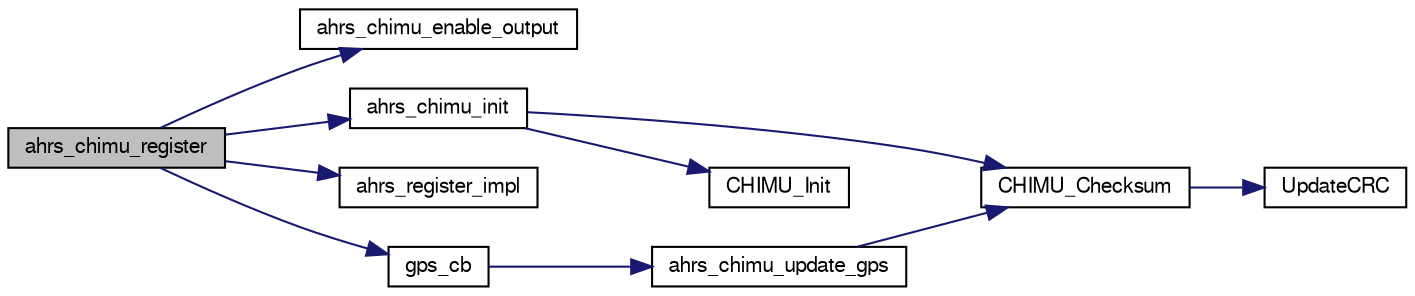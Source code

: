 digraph "ahrs_chimu_register"
{
  edge [fontname="FreeSans",fontsize="10",labelfontname="FreeSans",labelfontsize="10"];
  node [fontname="FreeSans",fontsize="10",shape=record];
  rankdir="LR";
  Node1 [label="ahrs_chimu_register",height=0.2,width=0.4,color="black", fillcolor="grey75", style="filled", fontcolor="black"];
  Node1 -> Node2 [color="midnightblue",fontsize="10",style="solid",fontname="FreeSans"];
  Node2 [label="ahrs_chimu_enable_output",height=0.2,width=0.4,color="black", fillcolor="white", style="filled",URL="$ahrs__chimu__spi_8c.html#ad6a0de567de0dd22d4f4e1f8a4dfcb9d"];
  Node1 -> Node3 [color="midnightblue",fontsize="10",style="solid",fontname="FreeSans"];
  Node3 [label="ahrs_chimu_init",height=0.2,width=0.4,color="black", fillcolor="white", style="filled",URL="$ahrs__chimu__spi_8c.html#a3a8e7287a633ce9302ef4bcf322f7ed6"];
  Node3 -> Node4 [color="midnightblue",fontsize="10",style="solid",fontname="FreeSans"];
  Node4 [label="CHIMU_Checksum",height=0.2,width=0.4,color="black", fillcolor="white", style="filled",URL="$imu__chimu_8c.html#a70dfa9eb8b0dff840f01869418c7de61"];
  Node4 -> Node5 [color="midnightblue",fontsize="10",style="solid",fontname="FreeSans"];
  Node5 [label="UpdateCRC",height=0.2,width=0.4,color="black", fillcolor="white", style="filled",URL="$imu__chimu_8c.html#a2c788af1398c314b3985546d7177df54"];
  Node3 -> Node6 [color="midnightblue",fontsize="10",style="solid",fontname="FreeSans"];
  Node6 [label="CHIMU_Init",height=0.2,width=0.4,color="black", fillcolor="white", style="filled",URL="$imu__chimu_8c.html#a8f9d1eeb69a4253543b66c06e258086e"];
  Node1 -> Node7 [color="midnightblue",fontsize="10",style="solid",fontname="FreeSans"];
  Node7 [label="ahrs_register_impl",height=0.2,width=0.4,color="black", fillcolor="white", style="filled",URL="$ahrs_8c.html#a3d1e9af59a49b4a13e84adbb37d0efec",tooltip="Register an AHRS implementation. "];
  Node1 -> Node8 [color="midnightblue",fontsize="10",style="solid",fontname="FreeSans"];
  Node8 [label="gps_cb",height=0.2,width=0.4,color="black", fillcolor="white", style="filled",URL="$ahrs__chimu__spi_8c.html#a1c1656ce80fe1f1ad49fea691164dbf8"];
  Node8 -> Node9 [color="midnightblue",fontsize="10",style="solid",fontname="FreeSans"];
  Node9 [label="ahrs_chimu_update_gps",height=0.2,width=0.4,color="black", fillcolor="white", style="filled",URL="$ahrs__chimu__spi_8c.html#a36fc629a6da1649b4590af49dbb38330"];
  Node9 -> Node4 [color="midnightblue",fontsize="10",style="solid",fontname="FreeSans"];
}
